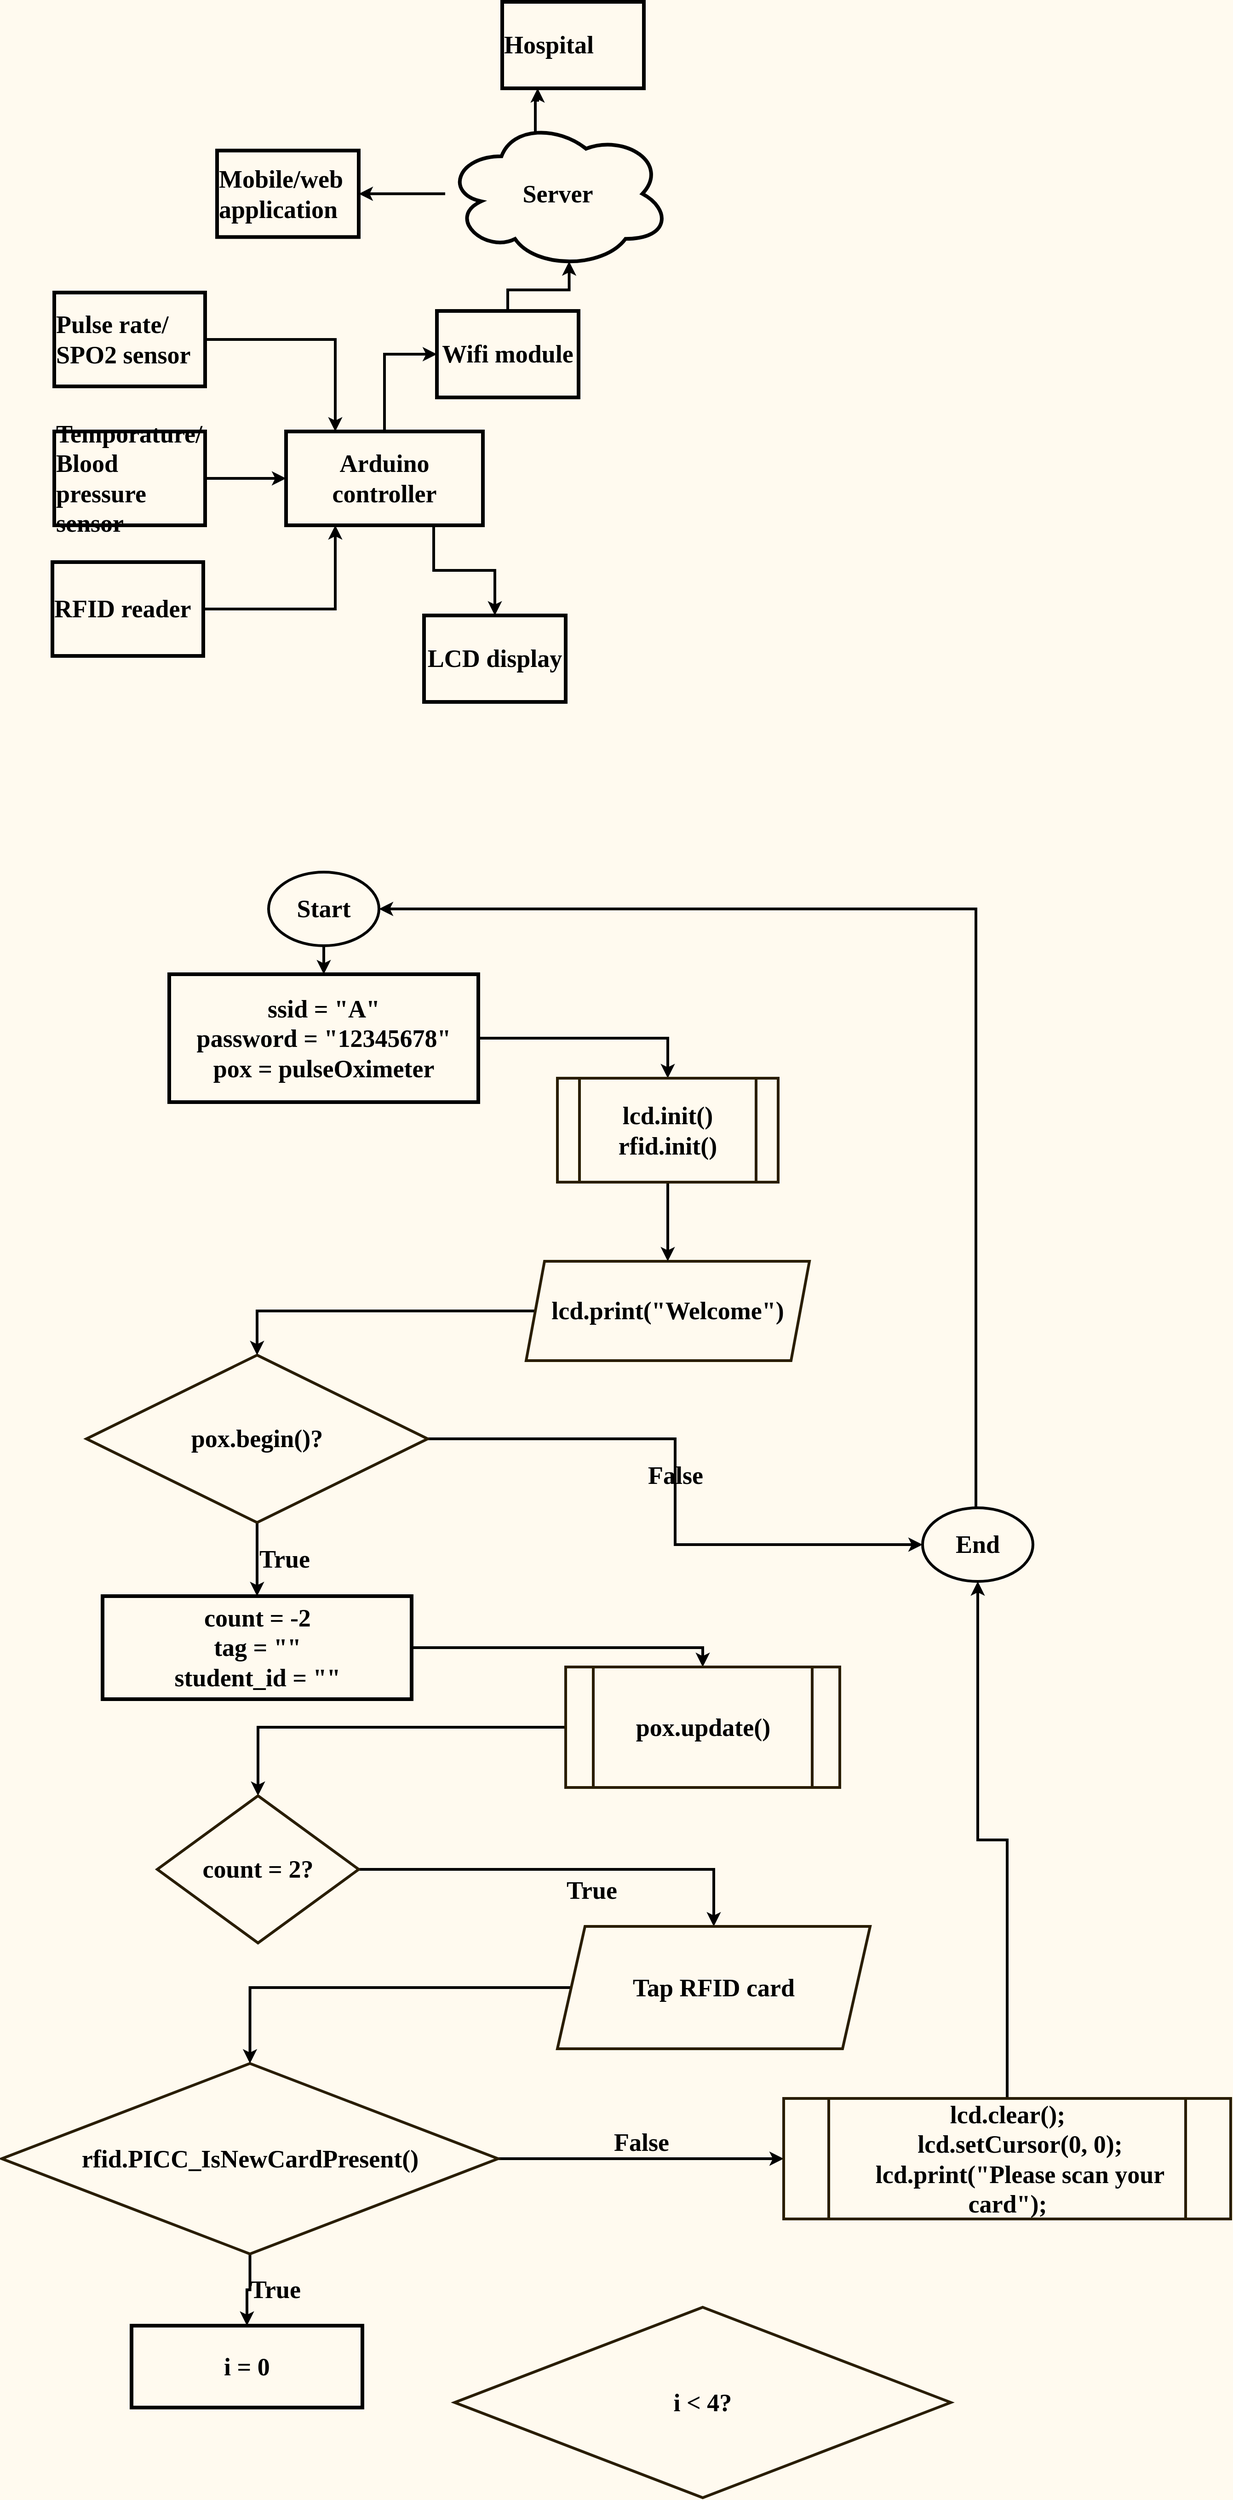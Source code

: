 <mxfile version="20.5.1" type="github">
  <diagram id="MGJxMbVjlbr7KXQ5UN1Q" name="Page-1">
    <mxGraphModel dx="1008" dy="725" grid="0" gridSize="10" guides="1" tooltips="1" connect="1" arrows="1" fold="1" page="1" pageScale="1" pageWidth="850" pageHeight="1100" background="#FFFAEF" math="0" shadow="0">
      <root>
        <mxCell id="0" />
        <mxCell id="1" parent="0" />
        <mxCell id="DJ8g7D3eGbYBYhp7FH4V-6" style="edgeStyle=orthogonalEdgeStyle;rounded=0;orthogonalLoop=1;jettySize=auto;html=1;entryX=0.25;entryY=0;entryDx=0;entryDy=0;fontFamily=Space Grotesk;fontSource=https%3A%2F%2Ffonts.googleapis.com%2Fcss%3Ffamily%3DSpace%2BGrotesk;fontSize=27;strokeWidth=3;" parent="1" source="DJ8g7D3eGbYBYhp7FH4V-1" target="DJ8g7D3eGbYBYhp7FH4V-5" edge="1">
          <mxGeometry relative="1" as="geometry" />
        </mxCell>
        <mxCell id="DJ8g7D3eGbYBYhp7FH4V-1" value="Pulse rate/ SPO2 sensor" style="rounded=0;whiteSpace=wrap;html=1;fillColor=#FFFAEF;strokeWidth=4;fontFamily=Space Grotesk;fontSource=https%3A%2F%2Ffonts.googleapis.com%2Fcss%3Ffamily%3DSpace%2BGrotesk;fontSize=27;align=left;fontStyle=1" parent="1" vertex="1">
          <mxGeometry x="74" y="351" width="164" height="102" as="geometry" />
        </mxCell>
        <mxCell id="DJ8g7D3eGbYBYhp7FH4V-7" style="edgeStyle=orthogonalEdgeStyle;rounded=0;orthogonalLoop=1;jettySize=auto;html=1;entryX=0;entryY=0.5;entryDx=0;entryDy=0;fontFamily=Space Grotesk;fontSource=https%3A%2F%2Ffonts.googleapis.com%2Fcss%3Ffamily%3DSpace%2BGrotesk;fontSize=27;strokeWidth=3;" parent="1" source="DJ8g7D3eGbYBYhp7FH4V-3" target="DJ8g7D3eGbYBYhp7FH4V-5" edge="1">
          <mxGeometry relative="1" as="geometry" />
        </mxCell>
        <mxCell id="DJ8g7D3eGbYBYhp7FH4V-3" value="Temporature/ Blood pressure sensor" style="rounded=0;whiteSpace=wrap;html=1;fillColor=#FFFAEF;strokeWidth=4;fontFamily=Space Grotesk;fontSource=https%3A%2F%2Ffonts.googleapis.com%2Fcss%3Ffamily%3DSpace%2BGrotesk;fontSize=27;align=left;fontStyle=1" parent="1" vertex="1">
          <mxGeometry x="74" y="502" width="164" height="102" as="geometry" />
        </mxCell>
        <mxCell id="DJ8g7D3eGbYBYhp7FH4V-8" style="edgeStyle=orthogonalEdgeStyle;rounded=0;orthogonalLoop=1;jettySize=auto;html=1;entryX=0.25;entryY=1;entryDx=0;entryDy=0;fontFamily=Space Grotesk;fontSource=https%3A%2F%2Ffonts.googleapis.com%2Fcss%3Ffamily%3DSpace%2BGrotesk;fontSize=27;strokeWidth=3;" parent="1" source="DJ8g7D3eGbYBYhp7FH4V-4" target="DJ8g7D3eGbYBYhp7FH4V-5" edge="1">
          <mxGeometry relative="1" as="geometry" />
        </mxCell>
        <mxCell id="DJ8g7D3eGbYBYhp7FH4V-4" value="RFID reader" style="rounded=0;whiteSpace=wrap;html=1;fillColor=#FFFAEF;strokeWidth=4;fontFamily=Space Grotesk;fontSource=https%3A%2F%2Ffonts.googleapis.com%2Fcss%3Ffamily%3DSpace%2BGrotesk;fontSize=27;align=left;fontStyle=1" parent="1" vertex="1">
          <mxGeometry x="72" y="644" width="164" height="102" as="geometry" />
        </mxCell>
        <mxCell id="DJ8g7D3eGbYBYhp7FH4V-10" style="edgeStyle=orthogonalEdgeStyle;rounded=0;orthogonalLoop=1;jettySize=auto;html=1;exitX=0.75;exitY=1;exitDx=0;exitDy=0;entryX=0.5;entryY=0;entryDx=0;entryDy=0;strokeWidth=3;fontFamily=Space Grotesk;fontSource=https%3A%2F%2Ffonts.googleapis.com%2Fcss%3Ffamily%3DSpace%2BGrotesk;fontSize=27;" parent="1" source="DJ8g7D3eGbYBYhp7FH4V-5" target="DJ8g7D3eGbYBYhp7FH4V-9" edge="1">
          <mxGeometry relative="1" as="geometry" />
        </mxCell>
        <mxCell id="DJ8g7D3eGbYBYhp7FH4V-12" style="edgeStyle=orthogonalEdgeStyle;rounded=0;orthogonalLoop=1;jettySize=auto;html=1;entryX=0;entryY=0.5;entryDx=0;entryDy=0;strokeWidth=3;fontFamily=Space Grotesk;fontSource=https%3A%2F%2Ffonts.googleapis.com%2Fcss%3Ffamily%3DSpace%2BGrotesk;fontSize=27;" parent="1" source="DJ8g7D3eGbYBYhp7FH4V-5" target="DJ8g7D3eGbYBYhp7FH4V-11" edge="1">
          <mxGeometry relative="1" as="geometry" />
        </mxCell>
        <mxCell id="DJ8g7D3eGbYBYhp7FH4V-5" value="Arduino controller" style="rounded=0;whiteSpace=wrap;html=1;fillColor=#FFFAEF;strokeWidth=4;fontFamily=Space Grotesk;fontSource=https%3A%2F%2Ffonts.googleapis.com%2Fcss%3Ffamily%3DSpace%2BGrotesk;fontSize=27;align=center;fontStyle=1" parent="1" vertex="1">
          <mxGeometry x="326" y="502" width="214" height="102" as="geometry" />
        </mxCell>
        <mxCell id="DJ8g7D3eGbYBYhp7FH4V-9" value="LCD display" style="rounded=0;whiteSpace=wrap;html=1;fillColor=#FFFAEF;strokeWidth=4;fontFamily=Space Grotesk;fontSource=https%3A%2F%2Ffonts.googleapis.com%2Fcss%3Ffamily%3DSpace%2BGrotesk;fontSize=27;align=center;fontStyle=1" parent="1" vertex="1">
          <mxGeometry x="476" y="702" width="154" height="94" as="geometry" />
        </mxCell>
        <mxCell id="DJ8g7D3eGbYBYhp7FH4V-14" style="edgeStyle=orthogonalEdgeStyle;rounded=0;orthogonalLoop=1;jettySize=auto;html=1;entryX=0.55;entryY=0.95;entryDx=0;entryDy=0;entryPerimeter=0;strokeWidth=3;fontFamily=Space Grotesk;fontSource=https%3A%2F%2Ffonts.googleapis.com%2Fcss%3Ffamily%3DSpace%2BGrotesk;fontSize=27;" parent="1" source="DJ8g7D3eGbYBYhp7FH4V-11" target="DJ8g7D3eGbYBYhp7FH4V-13" edge="1">
          <mxGeometry relative="1" as="geometry" />
        </mxCell>
        <mxCell id="DJ8g7D3eGbYBYhp7FH4V-11" value="Wifi module" style="rounded=0;whiteSpace=wrap;html=1;fillColor=#FFFAEF;strokeWidth=4;fontFamily=Space Grotesk;fontSource=https%3A%2F%2Ffonts.googleapis.com%2Fcss%3Ffamily%3DSpace%2BGrotesk;fontSize=27;align=center;fontStyle=1" parent="1" vertex="1">
          <mxGeometry x="490" y="371" width="154" height="94" as="geometry" />
        </mxCell>
        <mxCell id="DJ8g7D3eGbYBYhp7FH4V-16" style="edgeStyle=orthogonalEdgeStyle;rounded=0;orthogonalLoop=1;jettySize=auto;html=1;entryX=1;entryY=0.5;entryDx=0;entryDy=0;strokeWidth=3;fontFamily=Space Grotesk;fontSource=https%3A%2F%2Ffonts.googleapis.com%2Fcss%3Ffamily%3DSpace%2BGrotesk;fontSize=27;" parent="1" source="DJ8g7D3eGbYBYhp7FH4V-13" target="DJ8g7D3eGbYBYhp7FH4V-15" edge="1">
          <mxGeometry relative="1" as="geometry" />
        </mxCell>
        <mxCell id="DJ8g7D3eGbYBYhp7FH4V-19" style="edgeStyle=orthogonalEdgeStyle;rounded=0;orthogonalLoop=1;jettySize=auto;html=1;exitX=0.4;exitY=0.1;exitDx=0;exitDy=0;exitPerimeter=0;entryX=0.25;entryY=1;entryDx=0;entryDy=0;strokeWidth=3;fontFamily=Space Grotesk;fontSource=https%3A%2F%2Ffonts.googleapis.com%2Fcss%3Ffamily%3DSpace%2BGrotesk;fontSize=27;" parent="1" source="DJ8g7D3eGbYBYhp7FH4V-13" target="DJ8g7D3eGbYBYhp7FH4V-18" edge="1">
          <mxGeometry relative="1" as="geometry" />
        </mxCell>
        <mxCell id="DJ8g7D3eGbYBYhp7FH4V-13" value="Server" style="ellipse;shape=cloud;whiteSpace=wrap;html=1;strokeWidth=4;fontFamily=Space Grotesk;fontSource=https%3A%2F%2Ffonts.googleapis.com%2Fcss%3Ffamily%3DSpace%2BGrotesk;fontSize=27;fillColor=#FFFAEF;fontStyle=1" parent="1" vertex="1">
          <mxGeometry x="499" y="162" width="245" height="163.33" as="geometry" />
        </mxCell>
        <mxCell id="DJ8g7D3eGbYBYhp7FH4V-15" value="Mobile/web application" style="rounded=0;whiteSpace=wrap;html=1;fillColor=#FFFAEF;strokeWidth=4;fontFamily=Space Grotesk;fontSource=https%3A%2F%2Ffonts.googleapis.com%2Fcss%3Ffamily%3DSpace%2BGrotesk;fontSize=27;align=left;fontStyle=1" parent="1" vertex="1">
          <mxGeometry x="251" y="196.66" width="154" height="94" as="geometry" />
        </mxCell>
        <mxCell id="DJ8g7D3eGbYBYhp7FH4V-18" value="Hospital" style="rounded=0;whiteSpace=wrap;html=1;fillColor=#FFFAEF;strokeWidth=4;fontFamily=Space Grotesk;fontSource=https%3A%2F%2Ffonts.googleapis.com%2Fcss%3Ffamily%3DSpace%2BGrotesk;fontSize=27;align=left;fontStyle=1" parent="1" vertex="1">
          <mxGeometry x="561" y="35" width="154" height="94" as="geometry" />
        </mxCell>
        <mxCell id="ZeVpuo8kQjR2G3YYarO5-6" style="edgeStyle=orthogonalEdgeStyle;rounded=0;orthogonalLoop=1;jettySize=auto;html=1;entryX=0.5;entryY=0;entryDx=0;entryDy=0;fontFamily=Space Grotesk;fontSource=https%3A%2F%2Ffonts.googleapis.com%2Fcss%3Ffamily%3DSpace%2BGrotesk;fontSize=27;strokeWidth=3;" edge="1" parent="1" source="ZeVpuo8kQjR2G3YYarO5-1" target="ZeVpuo8kQjR2G3YYarO5-3">
          <mxGeometry relative="1" as="geometry" />
        </mxCell>
        <mxCell id="ZeVpuo8kQjR2G3YYarO5-1" value="&lt;font face=&quot;Space Grotesk&quot; style=&quot;font-size: 27px;&quot;&gt;Start&lt;/font&gt;" style="ellipse;whiteSpace=wrap;html=1;fillColor=#FFFAEF;strokeWidth=3;fontSize=27;fontStyle=1" vertex="1" parent="1">
          <mxGeometry x="307" y="981" width="120" height="80" as="geometry" />
        </mxCell>
        <mxCell id="ZeVpuo8kQjR2G3YYarO5-9" style="edgeStyle=orthogonalEdgeStyle;rounded=0;orthogonalLoop=1;jettySize=auto;html=1;entryX=1;entryY=0.5;entryDx=0;entryDy=0;labelBackgroundColor=none;strokeWidth=3;fontFamily=Space Grotesk;fontSource=https%3A%2F%2Ffonts.googleapis.com%2Fcss%3Ffamily%3DSpace%2BGrotesk;fontSize=27;exitX=0.5;exitY=0;exitDx=0;exitDy=0;" edge="1" parent="1" source="ZeVpuo8kQjR2G3YYarO5-2" target="ZeVpuo8kQjR2G3YYarO5-1">
          <mxGeometry relative="1" as="geometry">
            <Array as="points">
              <mxPoint x="1076" y="1021" />
            </Array>
          </mxGeometry>
        </mxCell>
        <mxCell id="ZeVpuo8kQjR2G3YYarO5-2" value="&lt;font face=&quot;Space Grotesk&quot; style=&quot;font-size: 27px;&quot;&gt;End&lt;/font&gt;" style="ellipse;whiteSpace=wrap;html=1;fillColor=#FFFAEF;strokeWidth=3;fontSize=27;fontStyle=1" vertex="1" parent="1">
          <mxGeometry x="1018" y="1672" width="120" height="80" as="geometry" />
        </mxCell>
        <mxCell id="ZeVpuo8kQjR2G3YYarO5-7" style="edgeStyle=orthogonalEdgeStyle;rounded=0;orthogonalLoop=1;jettySize=auto;html=1;entryX=0.5;entryY=0;entryDx=0;entryDy=0;strokeWidth=3;fontFamily=Space Grotesk;fontSource=https%3A%2F%2Ffonts.googleapis.com%2Fcss%3Ffamily%3DSpace%2BGrotesk;fontSize=27;" edge="1" parent="1" source="ZeVpuo8kQjR2G3YYarO5-3" target="ZeVpuo8kQjR2G3YYarO5-17">
          <mxGeometry relative="1" as="geometry" />
        </mxCell>
        <mxCell id="ZeVpuo8kQjR2G3YYarO5-3" value="ssid = &quot;A&quot;&lt;br style=&quot;font-size: 27px;&quot;&gt;password = &quot;12345678&quot;&lt;br style=&quot;font-size: 27px;&quot;&gt;pox = pulseOximeter&lt;br style=&quot;font-size: 27px;&quot;&gt;" style="rounded=0;whiteSpace=wrap;html=1;fillColor=#FFFAEF;strokeWidth=4;fontFamily=Space Grotesk;fontSource=https%3A%2F%2Ffonts.googleapis.com%2Fcss%3Ffamily%3DSpace%2BGrotesk;fontSize=27;align=center;fontStyle=1" vertex="1" parent="1">
          <mxGeometry x="199" y="1092" width="336" height="139" as="geometry" />
        </mxCell>
        <mxCell id="ZeVpuo8kQjR2G3YYarO5-14" style="edgeStyle=orthogonalEdgeStyle;rounded=0;orthogonalLoop=1;jettySize=auto;html=1;entryX=0.5;entryY=0;entryDx=0;entryDy=0;labelBackgroundColor=none;strokeWidth=3;fontFamily=Space Grotesk;fontSource=https%3A%2F%2Ffonts.googleapis.com%2Fcss%3Ffamily%3DSpace%2BGrotesk;fontSize=27;" edge="1" parent="1" source="ZeVpuo8kQjR2G3YYarO5-4" target="ZeVpuo8kQjR2G3YYarO5-15">
          <mxGeometry relative="1" as="geometry">
            <mxPoint x="367" y="1894" as="targetPoint" />
          </mxGeometry>
        </mxCell>
        <mxCell id="ZeVpuo8kQjR2G3YYarO5-4" value="count = -2&lt;br style=&quot;font-size: 27px;&quot;&gt;tag = &quot;&quot;&lt;br style=&quot;font-size: 27px;&quot;&gt;student_id = &quot;&quot;" style="rounded=0;whiteSpace=wrap;html=1;fillColor=#FFFAEF;strokeWidth=4;fontFamily=Space Grotesk;fontSource=https%3A%2F%2Ffonts.googleapis.com%2Fcss%3Ffamily%3DSpace%2BGrotesk;fontSize=27;align=center;fontStyle=1" vertex="1" parent="1">
          <mxGeometry x="126.5" y="1768" width="336" height="112" as="geometry" />
        </mxCell>
        <mxCell id="ZeVpuo8kQjR2G3YYarO5-8" value="False" style="edgeStyle=orthogonalEdgeStyle;rounded=0;orthogonalLoop=1;jettySize=auto;html=1;entryX=0;entryY=0.5;entryDx=0;entryDy=0;strokeWidth=3;fontFamily=Space Grotesk;fontSource=https%3A%2F%2Ffonts.googleapis.com%2Fcss%3Ffamily%3DSpace%2BGrotesk;fontSize=27;labelBackgroundColor=none;verticalAlign=bottom;fontStyle=1" edge="1" parent="1" source="ZeVpuo8kQjR2G3YYarO5-5" target="ZeVpuo8kQjR2G3YYarO5-2">
          <mxGeometry relative="1" as="geometry" />
        </mxCell>
        <mxCell id="ZeVpuo8kQjR2G3YYarO5-10" value="True" style="edgeStyle=orthogonalEdgeStyle;rounded=0;orthogonalLoop=1;jettySize=auto;html=1;entryX=0.5;entryY=0;entryDx=0;entryDy=0;labelBackgroundColor=none;strokeWidth=3;fontFamily=Space Grotesk;fontSource=https%3A%2F%2Ffonts.googleapis.com%2Fcss%3Ffamily%3DSpace%2BGrotesk;fontSize=27;labelPosition=right;verticalLabelPosition=middle;align=left;verticalAlign=middle;fontStyle=1" edge="1" parent="1" source="ZeVpuo8kQjR2G3YYarO5-5" target="ZeVpuo8kQjR2G3YYarO5-4">
          <mxGeometry relative="1" as="geometry" />
        </mxCell>
        <mxCell id="ZeVpuo8kQjR2G3YYarO5-5" value="pox.begin()?" style="rhombus;whiteSpace=wrap;html=1;strokeColor=#291D00;strokeWidth=3;fontFamily=Space Grotesk;fontSource=https%3A%2F%2Ffonts.googleapis.com%2Fcss%3Ffamily%3DSpace%2BGrotesk;fontSize=27;fillColor=#FFFAEF;fontStyle=1" vertex="1" parent="1">
          <mxGeometry x="109" y="1506" width="371" height="182" as="geometry" />
        </mxCell>
        <mxCell id="ZeVpuo8kQjR2G3YYarO5-12" style="edgeStyle=orthogonalEdgeStyle;rounded=0;orthogonalLoop=1;jettySize=auto;html=1;entryX=0.5;entryY=0;entryDx=0;entryDy=0;labelBackgroundColor=none;strokeWidth=3;fontFamily=Space Grotesk;fontSource=https%3A%2F%2Ffonts.googleapis.com%2Fcss%3Ffamily%3DSpace%2BGrotesk;fontSize=27;" edge="1" parent="1" source="ZeVpuo8kQjR2G3YYarO5-11" target="ZeVpuo8kQjR2G3YYarO5-5">
          <mxGeometry relative="1" as="geometry" />
        </mxCell>
        <mxCell id="ZeVpuo8kQjR2G3YYarO5-11" value="&lt;span style=&quot;font-size: 27px; font-weight: 700;&quot;&gt;lcd.print(&quot;Welcome&quot;)&lt;/span&gt;" style="shape=parallelogram;perimeter=parallelogramPerimeter;whiteSpace=wrap;html=1;fixedSize=1;strokeColor=#291D00;strokeWidth=3;fontFamily=Space Grotesk;fontSource=https%3A%2F%2Ffonts.googleapis.com%2Fcss%3Ffamily%3DSpace%2BGrotesk;fontSize=27;fillColor=#FFFAEF;" vertex="1" parent="1">
          <mxGeometry x="587" y="1404" width="308" height="108" as="geometry" />
        </mxCell>
        <mxCell id="ZeVpuo8kQjR2G3YYarO5-20" style="edgeStyle=orthogonalEdgeStyle;rounded=0;orthogonalLoop=1;jettySize=auto;html=1;entryX=0.5;entryY=0;entryDx=0;entryDy=0;labelBackgroundColor=none;strokeWidth=3;fontFamily=Space Grotesk;fontSource=https%3A%2F%2Ffonts.googleapis.com%2Fcss%3Ffamily%3DSpace%2BGrotesk;fontSize=27;" edge="1" parent="1" source="ZeVpuo8kQjR2G3YYarO5-15" target="ZeVpuo8kQjR2G3YYarO5-19">
          <mxGeometry relative="1" as="geometry" />
        </mxCell>
        <mxCell id="ZeVpuo8kQjR2G3YYarO5-15" value="&lt;span style=&quot;font-size: 27px; font-weight: 700;&quot;&gt;pox.update()&lt;/span&gt;" style="shape=process;whiteSpace=wrap;html=1;backgroundOutline=1;strokeColor=#291D00;strokeWidth=3;fontFamily=Space Grotesk;fontSource=https%3A%2F%2Ffonts.googleapis.com%2Fcss%3Ffamily%3DSpace%2BGrotesk;fontSize=27;fillColor=#FFFAEF;" vertex="1" parent="1">
          <mxGeometry x="630" y="1845" width="298" height="131" as="geometry" />
        </mxCell>
        <mxCell id="ZeVpuo8kQjR2G3YYarO5-18" style="edgeStyle=orthogonalEdgeStyle;rounded=0;orthogonalLoop=1;jettySize=auto;html=1;entryX=0.5;entryY=0;entryDx=0;entryDy=0;labelBackgroundColor=none;strokeWidth=3;fontFamily=Space Grotesk;fontSource=https%3A%2F%2Ffonts.googleapis.com%2Fcss%3Ffamily%3DSpace%2BGrotesk;fontSize=27;" edge="1" parent="1" source="ZeVpuo8kQjR2G3YYarO5-17" target="ZeVpuo8kQjR2G3YYarO5-11">
          <mxGeometry relative="1" as="geometry" />
        </mxCell>
        <mxCell id="ZeVpuo8kQjR2G3YYarO5-17" value="&lt;span style=&quot;font-size: 27px; font-weight: 700;&quot;&gt;lcd.init()&lt;/span&gt;&lt;br style=&quot;font-size: 27px; font-weight: 700;&quot;&gt;&lt;span style=&quot;font-size: 27px; font-weight: 700;&quot;&gt;rfid.init()&lt;/span&gt;" style="shape=process;whiteSpace=wrap;html=1;backgroundOutline=1;strokeColor=#291D00;strokeWidth=3;fontFamily=Space Grotesk;fontSource=https%3A%2F%2Ffonts.googleapis.com%2Fcss%3Ffamily%3DSpace%2BGrotesk;fontSize=27;fillColor=#FFFAEF;" vertex="1" parent="1">
          <mxGeometry x="621" y="1205" width="240" height="113" as="geometry" />
        </mxCell>
        <mxCell id="ZeVpuo8kQjR2G3YYarO5-22" value="True" style="edgeStyle=orthogonalEdgeStyle;rounded=0;orthogonalLoop=1;jettySize=auto;html=1;entryX=0.5;entryY=0;entryDx=0;entryDy=0;labelBackgroundColor=none;strokeWidth=3;fontFamily=Space Grotesk;fontSource=https%3A%2F%2Ffonts.googleapis.com%2Fcss%3Ffamily%3DSpace%2BGrotesk;fontSize=27;labelPosition=right;verticalLabelPosition=middle;align=left;verticalAlign=top;fontStyle=1" edge="1" parent="1" source="ZeVpuo8kQjR2G3YYarO5-19" target="ZeVpuo8kQjR2G3YYarO5-26">
          <mxGeometry relative="1" as="geometry" />
        </mxCell>
        <mxCell id="ZeVpuo8kQjR2G3YYarO5-19" value="count = 2?" style="rhombus;whiteSpace=wrap;html=1;strokeColor=#291D00;strokeWidth=3;fontFamily=Space Grotesk;fontSource=https%3A%2F%2Ffonts.googleapis.com%2Fcss%3Ffamily%3DSpace%2BGrotesk;fontSize=27;fillColor=#FFFAEF;fontStyle=1" vertex="1" parent="1">
          <mxGeometry x="186" y="1985" width="219" height="160" as="geometry" />
        </mxCell>
        <mxCell id="ZeVpuo8kQjR2G3YYarO5-24" value="False" style="edgeStyle=orthogonalEdgeStyle;rounded=0;orthogonalLoop=1;jettySize=auto;html=1;entryX=0;entryY=0.5;entryDx=0;entryDy=0;labelBackgroundColor=none;strokeWidth=3;fontFamily=Space Grotesk;fontSource=https%3A%2F%2Ffonts.googleapis.com%2Fcss%3Ffamily%3DSpace%2BGrotesk;fontSize=27;verticalAlign=bottom;fontStyle=1" edge="1" parent="1" source="ZeVpuo8kQjR2G3YYarO5-21" target="ZeVpuo8kQjR2G3YYarO5-23">
          <mxGeometry relative="1" as="geometry" />
        </mxCell>
        <mxCell id="ZeVpuo8kQjR2G3YYarO5-29" value="True" style="edgeStyle=orthogonalEdgeStyle;rounded=0;orthogonalLoop=1;jettySize=auto;html=1;entryX=0.5;entryY=0;entryDx=0;entryDy=0;labelBackgroundColor=none;strokeWidth=3;fontFamily=Space Grotesk;fontSource=https%3A%2F%2Ffonts.googleapis.com%2Fcss%3Ffamily%3DSpace%2BGrotesk;fontSize=27;labelPosition=right;verticalLabelPosition=middle;align=left;verticalAlign=middle;fontStyle=1" edge="1" parent="1" source="ZeVpuo8kQjR2G3YYarO5-21" target="ZeVpuo8kQjR2G3YYarO5-28">
          <mxGeometry relative="1" as="geometry" />
        </mxCell>
        <mxCell id="ZeVpuo8kQjR2G3YYarO5-21" value="rfid.PICC_IsNewCardPresent()" style="rhombus;whiteSpace=wrap;html=1;strokeColor=#291D00;strokeWidth=3;fontFamily=Space Grotesk;fontSource=https%3A%2F%2Ffonts.googleapis.com%2Fcss%3Ffamily%3DSpace%2BGrotesk;fontSize=27;fillColor=#FFFAEF;fontStyle=1" vertex="1" parent="1">
          <mxGeometry x="17" y="2276" width="539.5" height="207" as="geometry" />
        </mxCell>
        <mxCell id="ZeVpuo8kQjR2G3YYarO5-25" style="edgeStyle=orthogonalEdgeStyle;rounded=0;orthogonalLoop=1;jettySize=auto;html=1;entryX=0.5;entryY=1;entryDx=0;entryDy=0;labelBackgroundColor=none;strokeWidth=3;fontFamily=Space Grotesk;fontSource=https%3A%2F%2Ffonts.googleapis.com%2Fcss%3Ffamily%3DSpace%2BGrotesk;fontSize=27;" edge="1" parent="1" source="ZeVpuo8kQjR2G3YYarO5-23" target="ZeVpuo8kQjR2G3YYarO5-2">
          <mxGeometry relative="1" as="geometry" />
        </mxCell>
        <mxCell id="ZeVpuo8kQjR2G3YYarO5-23" value="&lt;div style=&quot;font-size: 27px;&quot;&gt;&lt;span style=&quot;font-size: 27px;&quot;&gt;&lt;b style=&quot;font-size: 27px;&quot;&gt;lcd.clear();&lt;/b&gt;&lt;/span&gt;&lt;/div&gt;&lt;div style=&quot;font-size: 27px;&quot;&gt;&lt;span style=&quot;font-size: 27px;&quot;&gt;&lt;b style=&quot;font-size: 27px;&quot;&gt;&amp;nbsp; &amp;nbsp; lcd.setCursor(0, 0);&lt;/b&gt;&lt;/span&gt;&lt;/div&gt;&lt;div style=&quot;font-size: 27px;&quot;&gt;&lt;span style=&quot;font-size: 27px;&quot;&gt;&lt;b style=&quot;font-size: 27px;&quot;&gt;&amp;nbsp; &amp;nbsp; lcd.print(&quot;Please scan your card&quot;);&lt;/b&gt;&lt;/span&gt;&lt;/div&gt;" style="shape=process;whiteSpace=wrap;html=1;backgroundOutline=1;strokeColor=#291D00;strokeWidth=3;fontFamily=Space Grotesk;fontSource=https%3A%2F%2Ffonts.googleapis.com%2Fcss%3Ffamily%3DSpace%2BGrotesk;fontSize=27;fillColor=#FFFAEF;" vertex="1" parent="1">
          <mxGeometry x="867" y="2314" width="486" height="131" as="geometry" />
        </mxCell>
        <mxCell id="ZeVpuo8kQjR2G3YYarO5-27" style="edgeStyle=orthogonalEdgeStyle;rounded=0;orthogonalLoop=1;jettySize=auto;html=1;entryX=0.5;entryY=0;entryDx=0;entryDy=0;labelBackgroundColor=none;strokeWidth=3;fontFamily=Space Grotesk;fontSource=https%3A%2F%2Ffonts.googleapis.com%2Fcss%3Ffamily%3DSpace%2BGrotesk;fontSize=27;" edge="1" parent="1" source="ZeVpuo8kQjR2G3YYarO5-26" target="ZeVpuo8kQjR2G3YYarO5-21">
          <mxGeometry relative="1" as="geometry" />
        </mxCell>
        <mxCell id="ZeVpuo8kQjR2G3YYarO5-26" value="Tap RFID card" style="shape=parallelogram;perimeter=parallelogramPerimeter;whiteSpace=wrap;html=1;fixedSize=1;strokeColor=#291D00;strokeWidth=3;fontFamily=Space Grotesk;fontSource=https%3A%2F%2Ffonts.googleapis.com%2Fcss%3Ffamily%3DSpace%2BGrotesk;fontSize=27;fillColor=#FFFAEF;size=30.0;fontStyle=1" vertex="1" parent="1">
          <mxGeometry x="621" y="2127" width="340" height="133" as="geometry" />
        </mxCell>
        <mxCell id="ZeVpuo8kQjR2G3YYarO5-28" value="i = 0" style="rounded=0;whiteSpace=wrap;html=1;fillColor=#FFFAEF;strokeWidth=4;fontFamily=Space Grotesk;fontSource=https%3A%2F%2Ffonts.googleapis.com%2Fcss%3Ffamily%3DSpace%2BGrotesk;fontSize=27;align=center;fontStyle=1" vertex="1" parent="1">
          <mxGeometry x="158" y="2561" width="251" height="89" as="geometry" />
        </mxCell>
        <mxCell id="ZeVpuo8kQjR2G3YYarO5-30" value="i &amp;lt; 4?" style="rhombus;whiteSpace=wrap;html=1;strokeColor=#291D00;strokeWidth=3;fontFamily=Space Grotesk;fontSource=https%3A%2F%2Ffonts.googleapis.com%2Fcss%3Ffamily%3DSpace%2BGrotesk;fontSize=27;fillColor=#FFFAEF;fontStyle=1" vertex="1" parent="1">
          <mxGeometry x="509.25" y="2541" width="539.5" height="207" as="geometry" />
        </mxCell>
      </root>
    </mxGraphModel>
  </diagram>
</mxfile>
